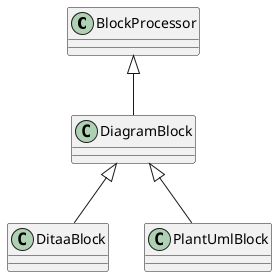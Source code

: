 @startuml
class BlockProcessor
class DiagramBlock
class DitaaBlock
class PlantUmlBlock

BlockProcessor <|-- DiagramBlock
DiagramBlock <|-- DitaaBlock
DiagramBlock <|-- PlantUmlBlock
@enduml